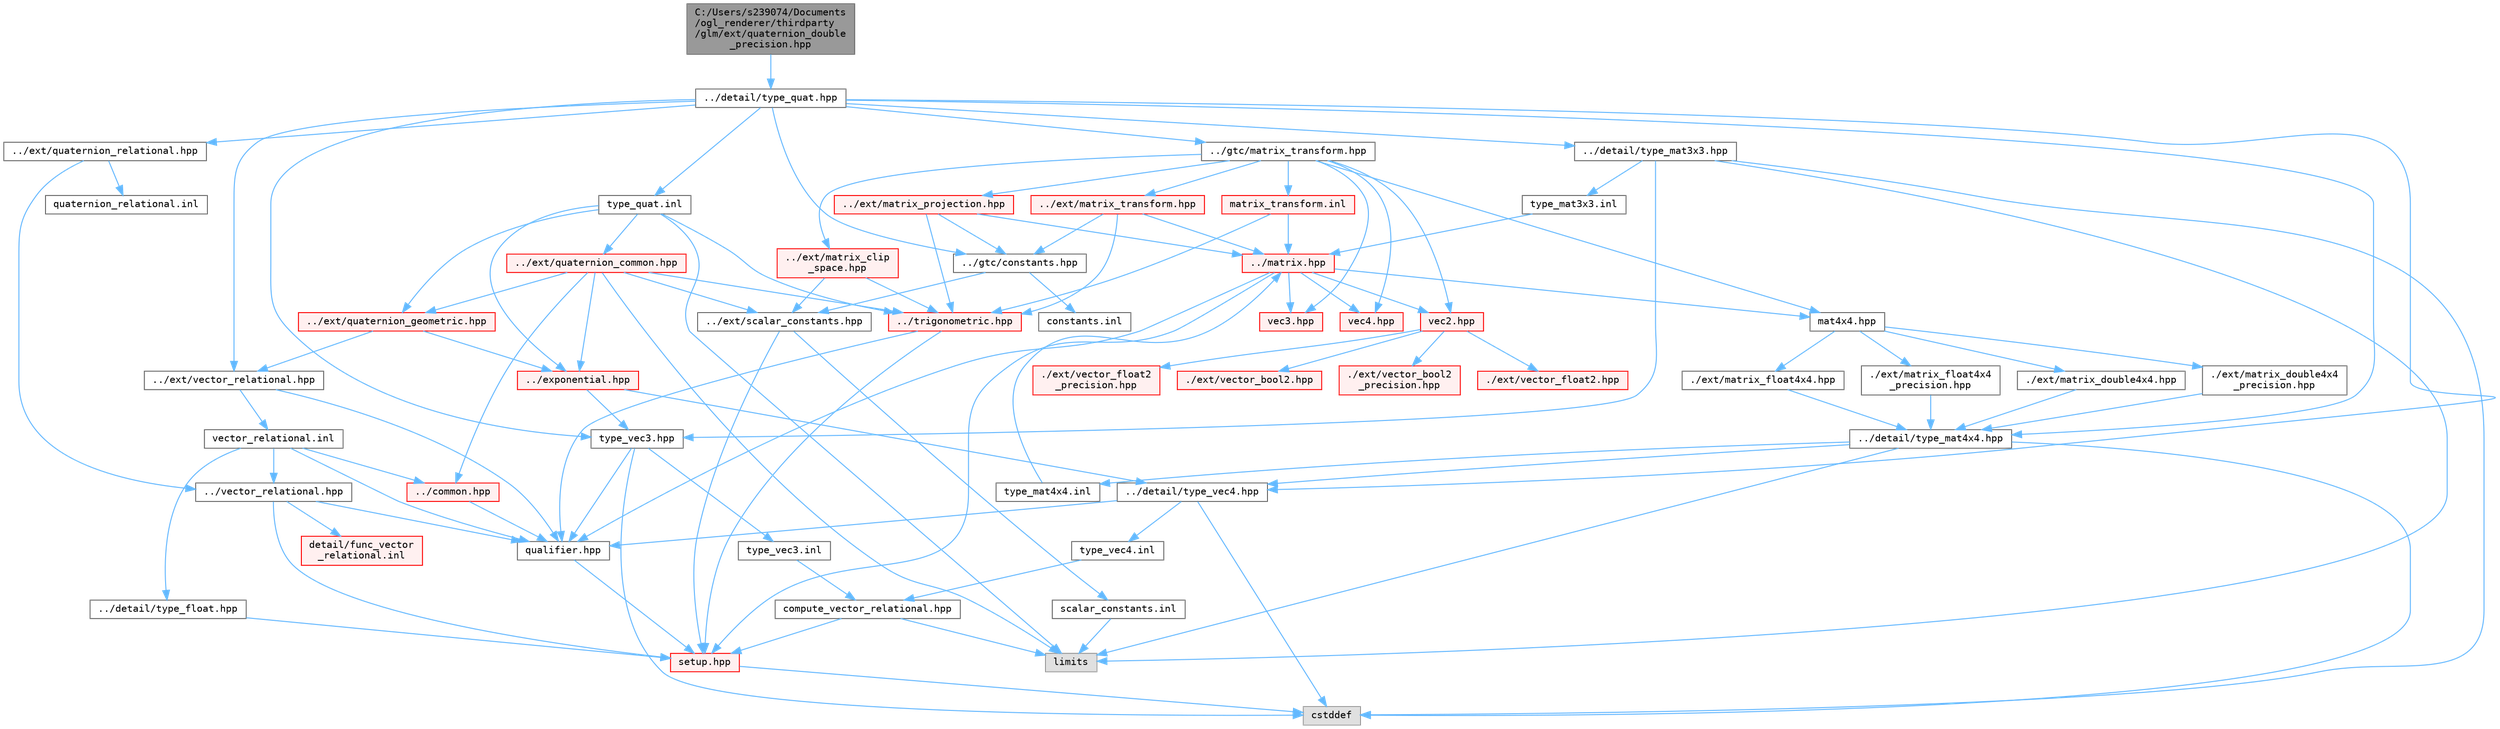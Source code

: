 digraph "C:/Users/s239074/Documents/ogl_renderer/thirdparty/glm/ext/quaternion_double_precision.hpp"
{
 // LATEX_PDF_SIZE
  bgcolor="transparent";
  edge [fontname=Terminal,fontsize=10,labelfontname=Helvetica,labelfontsize=10];
  node [fontname=Terminal,fontsize=10,shape=box,height=0.2,width=0.4];
  Node1 [label="C:/Users/s239074/Documents\l/ogl_renderer/thirdparty\l/glm/ext/quaternion_double\l_precision.hpp",height=0.2,width=0.4,color="gray40", fillcolor="grey60", style="filled", fontcolor="black",tooltip=" "];
  Node1 -> Node2 [color="steelblue1",style="solid"];
  Node2 [label="../detail/type_quat.hpp",height=0.2,width=0.4,color="grey40", fillcolor="white", style="filled",URL="$type__quat_8hpp.html",tooltip=" "];
  Node2 -> Node3 [color="steelblue1",style="solid"];
  Node3 [label="../detail/type_mat3x3.hpp",height=0.2,width=0.4,color="grey40", fillcolor="white", style="filled",URL="$type__mat3x3_8hpp.html",tooltip=" "];
  Node3 -> Node4 [color="steelblue1",style="solid"];
  Node4 [label="type_vec3.hpp",height=0.2,width=0.4,color="grey40", fillcolor="white", style="filled",URL="$type__vec3_8hpp.html",tooltip=" "];
  Node4 -> Node5 [color="steelblue1",style="solid"];
  Node5 [label="qualifier.hpp",height=0.2,width=0.4,color="grey40", fillcolor="white", style="filled",URL="$qualifier_8hpp.html",tooltip=" "];
  Node5 -> Node6 [color="steelblue1",style="solid"];
  Node6 [label="setup.hpp",height=0.2,width=0.4,color="red", fillcolor="#FFF0F0", style="filled",URL="$setup_8hpp.html",tooltip=" "];
  Node6 -> Node8 [color="steelblue1",style="solid"];
  Node8 [label="cstddef",height=0.2,width=0.4,color="grey60", fillcolor="#E0E0E0", style="filled",tooltip=" "];
  Node4 -> Node8 [color="steelblue1",style="solid"];
  Node4 -> Node10 [color="steelblue1",style="solid"];
  Node10 [label="type_vec3.inl",height=0.2,width=0.4,color="grey40", fillcolor="white", style="filled",URL="$type__vec3_8inl.html",tooltip=" "];
  Node10 -> Node11 [color="steelblue1",style="solid"];
  Node11 [label="compute_vector_relational.hpp",height=0.2,width=0.4,color="grey40", fillcolor="white", style="filled",URL="$compute__vector__relational_8hpp.html",tooltip=" "];
  Node11 -> Node6 [color="steelblue1",style="solid"];
  Node11 -> Node12 [color="steelblue1",style="solid"];
  Node12 [label="limits",height=0.2,width=0.4,color="grey60", fillcolor="#E0E0E0", style="filled",tooltip=" "];
  Node3 -> Node12 [color="steelblue1",style="solid"];
  Node3 -> Node8 [color="steelblue1",style="solid"];
  Node3 -> Node13 [color="steelblue1",style="solid"];
  Node13 [label="type_mat3x3.inl",height=0.2,width=0.4,color="grey40", fillcolor="white", style="filled",URL="$type__mat3x3_8inl.html",tooltip=" "];
  Node13 -> Node14 [color="steelblue1",style="solid"];
  Node14 [label="../matrix.hpp",height=0.2,width=0.4,color="red", fillcolor="#FFF0F0", style="filled",URL="$matrix_8hpp.html",tooltip=" "];
  Node14 -> Node5 [color="steelblue1",style="solid"];
  Node14 -> Node6 [color="steelblue1",style="solid"];
  Node14 -> Node15 [color="steelblue1",style="solid"];
  Node15 [label="vec2.hpp",height=0.2,width=0.4,color="red", fillcolor="#FFF0F0", style="filled",URL="$vec2_8hpp.html",tooltip=" "];
  Node15 -> Node16 [color="steelblue1",style="solid"];
  Node16 [label="./ext/vector_bool2.hpp",height=0.2,width=0.4,color="red", fillcolor="#FFF0F0", style="filled",URL="$vector__bool2_8hpp.html",tooltip=" "];
  Node15 -> Node19 [color="steelblue1",style="solid"];
  Node19 [label="./ext/vector_bool2\l_precision.hpp",height=0.2,width=0.4,color="red", fillcolor="#FFF0F0", style="filled",URL="$vector__bool2__precision_8hpp.html",tooltip=" "];
  Node15 -> Node20 [color="steelblue1",style="solid"];
  Node20 [label="./ext/vector_float2.hpp",height=0.2,width=0.4,color="red", fillcolor="#FFF0F0", style="filled",URL="$vector__float2_8hpp.html",tooltip=" "];
  Node15 -> Node21 [color="steelblue1",style="solid"];
  Node21 [label="./ext/vector_float2\l_precision.hpp",height=0.2,width=0.4,color="red", fillcolor="#FFF0F0", style="filled",URL="$vector__float2__precision_8hpp.html",tooltip=" "];
  Node14 -> Node30 [color="steelblue1",style="solid"];
  Node30 [label="vec3.hpp",height=0.2,width=0.4,color="red", fillcolor="#FFF0F0", style="filled",URL="$vec3_8hpp.html",tooltip=" "];
  Node14 -> Node41 [color="steelblue1",style="solid"];
  Node41 [label="vec4.hpp",height=0.2,width=0.4,color="red", fillcolor="#FFF0F0", style="filled",URL="$vec4_8hpp.html",tooltip=" "];
  Node14 -> Node108 [color="steelblue1",style="solid"];
  Node108 [label="mat4x4.hpp",height=0.2,width=0.4,color="grey40", fillcolor="white", style="filled",URL="$mat4x4_8hpp.html",tooltip=" "];
  Node108 -> Node109 [color="steelblue1",style="solid"];
  Node109 [label="./ext/matrix_double4x4.hpp",height=0.2,width=0.4,color="grey40", fillcolor="white", style="filled",URL="$matrix__double4x4_8hpp.html",tooltip=" "];
  Node109 -> Node110 [color="steelblue1",style="solid"];
  Node110 [label="../detail/type_mat4x4.hpp",height=0.2,width=0.4,color="grey40", fillcolor="white", style="filled",URL="$type__mat4x4_8hpp.html",tooltip=" "];
  Node110 -> Node43 [color="steelblue1",style="solid"];
  Node43 [label="../detail/type_vec4.hpp",height=0.2,width=0.4,color="grey40", fillcolor="white", style="filled",URL="$type__vec4_8hpp.html",tooltip=" "];
  Node43 -> Node5 [color="steelblue1",style="solid"];
  Node43 -> Node8 [color="steelblue1",style="solid"];
  Node43 -> Node44 [color="steelblue1",style="solid"];
  Node44 [label="type_vec4.inl",height=0.2,width=0.4,color="grey40", fillcolor="white", style="filled",URL="$type__vec4_8inl.html",tooltip=" "];
  Node44 -> Node11 [color="steelblue1",style="solid"];
  Node110 -> Node12 [color="steelblue1",style="solid"];
  Node110 -> Node8 [color="steelblue1",style="solid"];
  Node110 -> Node111 [color="steelblue1",style="solid"];
  Node111 [label="type_mat4x4.inl",height=0.2,width=0.4,color="grey40", fillcolor="white", style="filled",URL="$type__mat4x4_8inl.html",tooltip=" "];
  Node111 -> Node14 [color="steelblue1",style="solid"];
  Node108 -> Node112 [color="steelblue1",style="solid"];
  Node112 [label="./ext/matrix_double4x4\l_precision.hpp",height=0.2,width=0.4,color="grey40", fillcolor="white", style="filled",URL="$matrix__double4x4__precision_8hpp.html",tooltip=" "];
  Node112 -> Node110 [color="steelblue1",style="solid"];
  Node108 -> Node113 [color="steelblue1",style="solid"];
  Node113 [label="./ext/matrix_float4x4.hpp",height=0.2,width=0.4,color="grey40", fillcolor="white", style="filled",URL="$matrix__float4x4_8hpp.html",tooltip=" "];
  Node113 -> Node110 [color="steelblue1",style="solid"];
  Node108 -> Node114 [color="steelblue1",style="solid"];
  Node114 [label="./ext/matrix_float4x4\l_precision.hpp",height=0.2,width=0.4,color="grey40", fillcolor="white", style="filled",URL="$matrix__float4x4__precision_8hpp.html",tooltip=" "];
  Node114 -> Node110 [color="steelblue1",style="solid"];
  Node2 -> Node110 [color="steelblue1",style="solid"];
  Node2 -> Node4 [color="steelblue1",style="solid"];
  Node2 -> Node43 [color="steelblue1",style="solid"];
  Node2 -> Node131 [color="steelblue1",style="solid"];
  Node131 [label="../ext/vector_relational.hpp",height=0.2,width=0.4,color="grey40", fillcolor="white", style="filled",URL="$ext_2vector__relational_8hpp.html",tooltip=" "];
  Node131 -> Node5 [color="steelblue1",style="solid"];
  Node131 -> Node132 [color="steelblue1",style="solid"];
  Node132 [label="vector_relational.inl",height=0.2,width=0.4,color="grey40", fillcolor="white", style="filled",URL="$vector__relational_8inl.html",tooltip=" "];
  Node132 -> Node123 [color="steelblue1",style="solid"];
  Node123 [label="../vector_relational.hpp",height=0.2,width=0.4,color="grey40", fillcolor="white", style="filled",URL="$vector__relational_8hpp.html",tooltip=" "];
  Node123 -> Node5 [color="steelblue1",style="solid"];
  Node123 -> Node6 [color="steelblue1",style="solid"];
  Node123 -> Node124 [color="steelblue1",style="solid"];
  Node124 [label="detail/func_vector\l_relational.inl",height=0.2,width=0.4,color="red", fillcolor="#FFF0F0", style="filled",URL="$func__vector__relational_8inl.html",tooltip=" "];
  Node132 -> Node127 [color="steelblue1",style="solid"];
  Node127 [label="../common.hpp",height=0.2,width=0.4,color="red", fillcolor="#FFF0F0", style="filled",URL="$common_8hpp.html",tooltip=" "];
  Node127 -> Node5 [color="steelblue1",style="solid"];
  Node132 -> Node5 [color="steelblue1",style="solid"];
  Node132 -> Node133 [color="steelblue1",style="solid"];
  Node133 [label="../detail/type_float.hpp",height=0.2,width=0.4,color="grey40", fillcolor="white", style="filled",URL="$type__float_8hpp.html",tooltip=" "];
  Node133 -> Node6 [color="steelblue1",style="solid"];
  Node2 -> Node134 [color="steelblue1",style="solid"];
  Node134 [label="../ext/quaternion_relational.hpp",height=0.2,width=0.4,color="grey40", fillcolor="white", style="filled",URL="$quaternion__relational_8hpp.html",tooltip=" "];
  Node134 -> Node123 [color="steelblue1",style="solid"];
  Node134 -> Node135 [color="steelblue1",style="solid"];
  Node135 [label="quaternion_relational.inl",height=0.2,width=0.4,color="grey40", fillcolor="white", style="filled",URL="$quaternion__relational_8inl.html",tooltip=" "];
  Node2 -> Node136 [color="steelblue1",style="solid"];
  Node136 [label="../gtc/constants.hpp",height=0.2,width=0.4,color="grey40", fillcolor="white", style="filled",URL="$constants_8hpp.html",tooltip=" "];
  Node136 -> Node137 [color="steelblue1",style="solid"];
  Node137 [label="../ext/scalar_constants.hpp",height=0.2,width=0.4,color="grey40", fillcolor="white", style="filled",URL="$scalar__constants_8hpp.html",tooltip=" "];
  Node137 -> Node6 [color="steelblue1",style="solid"];
  Node137 -> Node138 [color="steelblue1",style="solid"];
  Node138 [label="scalar_constants.inl",height=0.2,width=0.4,color="grey40", fillcolor="white", style="filled",URL="$scalar__constants_8inl.html",tooltip=" "];
  Node138 -> Node12 [color="steelblue1",style="solid"];
  Node136 -> Node139 [color="steelblue1",style="solid"];
  Node139 [label="constants.inl",height=0.2,width=0.4,color="grey40", fillcolor="white", style="filled",URL="$constants_8inl.html",tooltip=" "];
  Node2 -> Node140 [color="steelblue1",style="solid"];
  Node140 [label="../gtc/matrix_transform.hpp",height=0.2,width=0.4,color="grey40", fillcolor="white", style="filled",URL="$gtc_2matrix__transform_8hpp.html",tooltip=" "];
  Node140 -> Node108 [color="steelblue1",style="solid"];
  Node140 -> Node15 [color="steelblue1",style="solid"];
  Node140 -> Node30 [color="steelblue1",style="solid"];
  Node140 -> Node41 [color="steelblue1",style="solid"];
  Node140 -> Node141 [color="steelblue1",style="solid"];
  Node141 [label="../ext/matrix_projection.hpp",height=0.2,width=0.4,color="red", fillcolor="#FFF0F0", style="filled",URL="$matrix__projection_8hpp.html",tooltip=" "];
  Node141 -> Node136 [color="steelblue1",style="solid"];
  Node141 -> Node142 [color="steelblue1",style="solid"];
  Node142 [label="../trigonometric.hpp",height=0.2,width=0.4,color="red", fillcolor="#FFF0F0", style="filled",URL="$trigonometric_8hpp.html",tooltip=" "];
  Node142 -> Node6 [color="steelblue1",style="solid"];
  Node142 -> Node5 [color="steelblue1",style="solid"];
  Node141 -> Node14 [color="steelblue1",style="solid"];
  Node140 -> Node146 [color="steelblue1",style="solid"];
  Node146 [label="../ext/matrix_clip\l_space.hpp",height=0.2,width=0.4,color="red", fillcolor="#FFF0F0", style="filled",URL="$matrix__clip__space_8hpp.html",tooltip=" "];
  Node146 -> Node137 [color="steelblue1",style="solid"];
  Node146 -> Node142 [color="steelblue1",style="solid"];
  Node140 -> Node148 [color="steelblue1",style="solid"];
  Node148 [label="../ext/matrix_transform.hpp",height=0.2,width=0.4,color="red", fillcolor="#FFF0F0", style="filled",URL="$ext_2matrix__transform_8hpp.html",tooltip=" "];
  Node148 -> Node136 [color="steelblue1",style="solid"];
  Node148 -> Node142 [color="steelblue1",style="solid"];
  Node148 -> Node14 [color="steelblue1",style="solid"];
  Node140 -> Node150 [color="steelblue1",style="solid"];
  Node150 [label="matrix_transform.inl",height=0.2,width=0.4,color="red", fillcolor="#FFF0F0", style="filled",URL="$gtc_2matrix__transform_8inl.html",tooltip=" "];
  Node150 -> Node142 [color="steelblue1",style="solid"];
  Node150 -> Node14 [color="steelblue1",style="solid"];
  Node2 -> Node151 [color="steelblue1",style="solid"];
  Node151 [label="type_quat.inl",height=0.2,width=0.4,color="grey40", fillcolor="white", style="filled",URL="$type__quat_8inl.html",tooltip=" "];
  Node151 -> Node142 [color="steelblue1",style="solid"];
  Node151 -> Node118 [color="steelblue1",style="solid"];
  Node118 [label="../exponential.hpp",height=0.2,width=0.4,color="red", fillcolor="#FFF0F0", style="filled",URL="$exponential_8hpp.html",tooltip=" "];
  Node118 -> Node4 [color="steelblue1",style="solid"];
  Node118 -> Node43 [color="steelblue1",style="solid"];
  Node151 -> Node152 [color="steelblue1",style="solid"];
  Node152 [label="../ext/quaternion_common.hpp",height=0.2,width=0.4,color="red", fillcolor="#FFF0F0", style="filled",URL="$quaternion__common_8hpp.html",tooltip=" "];
  Node152 -> Node137 [color="steelblue1",style="solid"];
  Node152 -> Node153 [color="steelblue1",style="solid"];
  Node153 [label="../ext/quaternion_geometric.hpp",height=0.2,width=0.4,color="red", fillcolor="#FFF0F0", style="filled",URL="$quaternion__geometric_8hpp.html",tooltip=" "];
  Node153 -> Node118 [color="steelblue1",style="solid"];
  Node153 -> Node131 [color="steelblue1",style="solid"];
  Node152 -> Node127 [color="steelblue1",style="solid"];
  Node152 -> Node142 [color="steelblue1",style="solid"];
  Node152 -> Node118 [color="steelblue1",style="solid"];
  Node152 -> Node12 [color="steelblue1",style="solid"];
  Node151 -> Node153 [color="steelblue1",style="solid"];
  Node151 -> Node12 [color="steelblue1",style="solid"];
}
